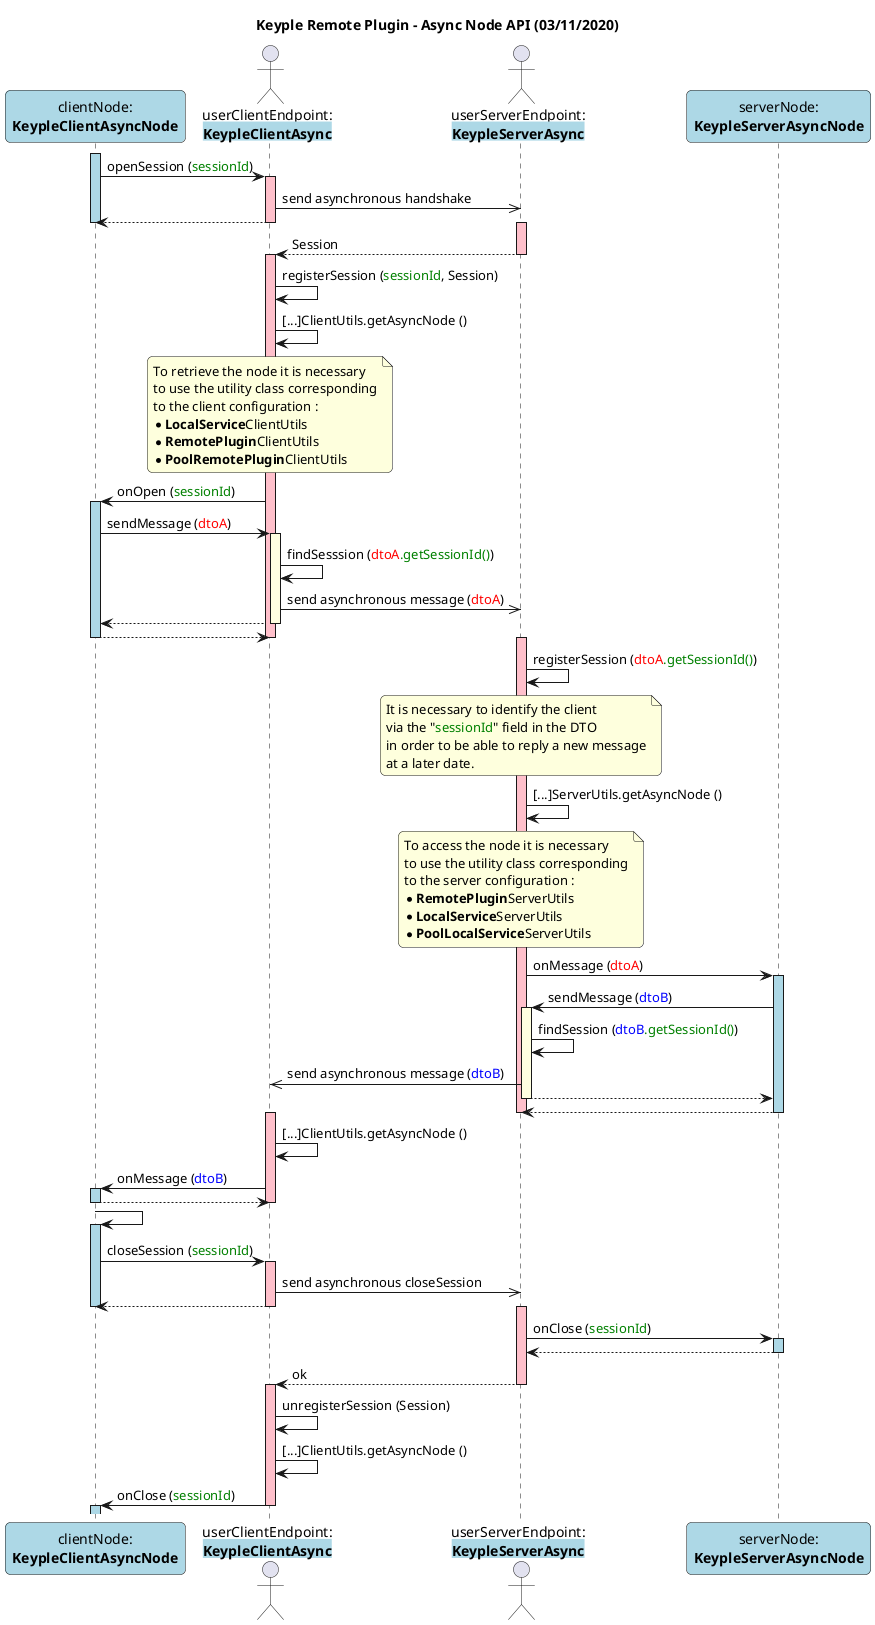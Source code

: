 @startuml

title
    Keyple Remote Plugin - Async Node API (03/11/2020)
end title

' == THEME ==

skinparam Shadowing false
skinparam RoundCorner 10

' == CONTENT ==

participant "clientNode:\n**KeypleClientAsyncNode**" as clientNode #LightBlue
actor "userClientEndpoint:\n**<back:LightBlue>KeypleClientAsync**" as userClientEndpoint

actor "userServerEndpoint:\n**<back:LightBlue>KeypleServerAsync**" as userServerEndpoint
participant "serverNode:\n**KeypleServerAsyncNode**" as serverNode #LightBlue

activate clientNode #LightBlue
clientNode -> userClientEndpoint : openSession (<color:green>sessionId</color>)
activate userClientEndpoint #Pink
userClientEndpoint ->> userServerEndpoint : send asynchronous handshake
return
deactivate clientNode

activate userServerEndpoint #Pink
userServerEndpoint --> userClientEndpoint : Session
deactivate userServerEndpoint
activate userClientEndpoint #Pink
userClientEndpoint -> userClientEndpoint : registerSession (<color:green>sessionId</color>, Session)
userClientEndpoint -> userClientEndpoint : [...]ClientUtils.getAsyncNode ()
note over userClientEndpoint
    To retrieve the node it is necessary
    to use the utility class corresponding
    to the client configuration :
    * **LocalService**ClientUtils
    * **RemotePlugin**ClientUtils
    * **PoolRemotePlugin**ClientUtils
end note
userClientEndpoint -> clientNode : onOpen (<color:green>sessionId</color>)
activate clientNode #LightBlue
clientNode -> userClientEndpoint : sendMessage (<color:red>dtoA</color>)
activate userClientEndpoint #LightYellow
userClientEndpoint -> userClientEndpoint : findSesssion (<color:red>dtoA</color><color:green>.getSessionId()</color>)
userClientEndpoint ->> userServerEndpoint : send asynchronous message (<color:red>dtoA</color>)
return
return
deactivate userClientEndpoint

activate userServerEndpoint #Pink
userServerEndpoint -> userServerEndpoint : registerSession (<color:red>dtoA</color><color:green>.getSessionId()</color>)
note over userServerEndpoint
    It is necessary to identify the client
    via the "<color:green>sessionId</color>" field in the DTO
    in order to be able to reply a new message
    at a later date.
end note
userServerEndpoint -> userServerEndpoint : [...]ServerUtils.getAsyncNode ()
note over userServerEndpoint
    To access the node it is necessary
    to use the utility class corresponding
    to the server configuration :
    * **RemotePlugin**ServerUtils
    * **LocalService**ServerUtils
    * **PoolLocalService**ServerUtils
end note
userServerEndpoint -> serverNode : onMessage (<color:red>dtoA</color>)
activate serverNode #LightBlue
serverNode -> userServerEndpoint : sendMessage (<color:blue>dtoB</color>)
activate userServerEndpoint #LightYellow
userServerEndpoint -> userServerEndpoint : findSession (<color:blue>dtoB</color><color:green>.getSessionId()</color>)
userServerEndpoint ->> userClientEndpoint : send asynchronous message (<color:blue>dtoB</color>)
return
return
deactivate userServerEndpoint

activate userClientEndpoint #Pink
userClientEndpoint -> userClientEndpoint : [...]ClientUtils.getAsyncNode ()
userClientEndpoint -> clientNode : onMessage (<color:blue>dtoB</color>)
activate clientNode #LightBlue
return
deactivate userClientEndpoint

clientNode -> clientNode
activate clientNode #LightBlue

clientNode -> userClientEndpoint : closeSession (<color:green>sessionId</color>)
activate userClientEndpoint #Pink
userClientEndpoint ->> userServerEndpoint : send asynchronous closeSession
return
deactivate clientNode

activate userServerEndpoint #Pink
userServerEndpoint -> serverNode : onClose (<color:green>sessionId</color>)
activate serverNode #LightBlue
return
userServerEndpoint --> userClientEndpoint : ok
deactivate userServerEndpoint
activate userClientEndpoint #Pink
userClientEndpoint -> userClientEndpoint : unregisterSession (Session)
userClientEndpoint -> userClientEndpoint : [...]ClientUtils.getAsyncNode ()
userClientEndpoint -> clientNode : onClose (<color:green>sessionId</color>)
deactivate userClientEndpoint
activate clientNode #LightBlue

@enduml